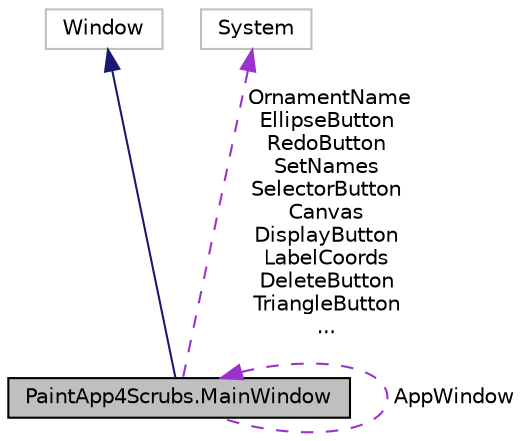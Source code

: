 digraph "PaintApp4Scrubs.MainWindow"
{
 // LATEX_PDF_SIZE
  edge [fontname="Helvetica",fontsize="10",labelfontname="Helvetica",labelfontsize="10"];
  node [fontname="Helvetica",fontsize="10",shape=record];
  Node1 [label="PaintApp4Scrubs.MainWindow",height=0.2,width=0.4,color="black", fillcolor="grey75", style="filled", fontcolor="black",tooltip="Interaction logic for MainWindow.xaml"];
  Node2 -> Node1 [dir="back",color="midnightblue",fontsize="10",style="solid",fontname="Helvetica"];
  Node2 [label="Window",height=0.2,width=0.4,color="grey75", fillcolor="white", style="filled",tooltip=" "];
  Node1 -> Node1 [dir="back",color="darkorchid3",fontsize="10",style="dashed",label=" AppWindow" ,fontname="Helvetica"];
  Node3 -> Node1 [dir="back",color="darkorchid3",fontsize="10",style="dashed",label=" OrnamentName\nEllipseButton\nRedoButton\nSetNames\nSelectorButton\nCanvas\nDisplayButton\nLabelCoords\nDeleteButton\nTriangleButton\n..." ,fontname="Helvetica"];
  Node3 [label="System",height=0.2,width=0.4,color="grey75", fillcolor="white", style="filled",tooltip=" "];
}
